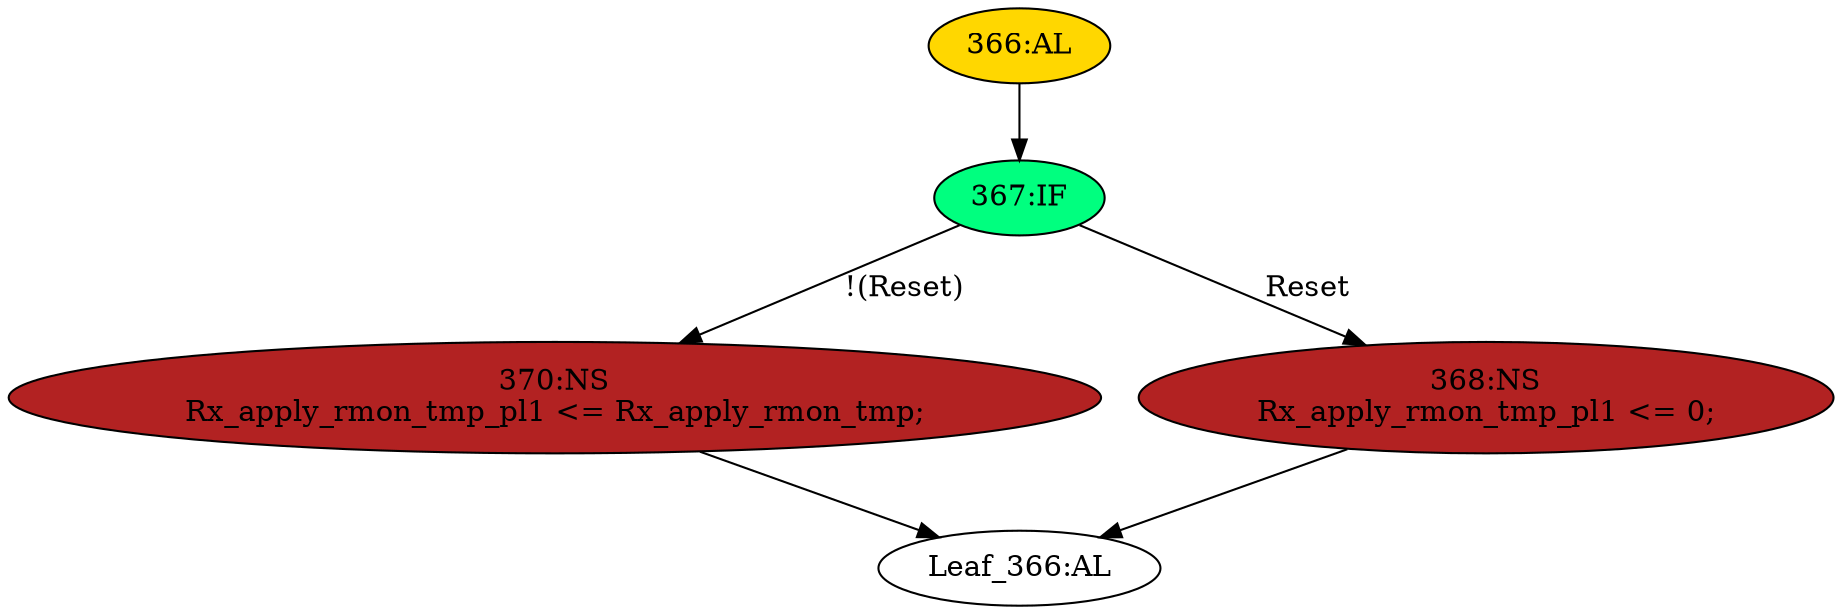 strict digraph "" {
	node [label="\N"];
	"Leaf_366:AL"	 [def_var="['Rx_apply_rmon_tmp_pl1']",
		label="Leaf_366:AL"];
	"366:AL"	 [ast="<pyverilog.vparser.ast.Always object at 0x7fbb47415410>",
		clk_sens=True,
		fillcolor=gold,
		label="366:AL",
		sens="['Clk', 'Reset']",
		statements="[]",
		style=filled,
		typ=Always,
		use_var="['Reset', 'Rx_apply_rmon_tmp']"];
	"367:IF"	 [ast="<pyverilog.vparser.ast.IfStatement object at 0x7fbb47415590>",
		fillcolor=springgreen,
		label="367:IF",
		statements="[]",
		style=filled,
		typ=IfStatement];
	"366:AL" -> "367:IF"	 [cond="[]",
		lineno=None];
	"370:NS"	 [ast="<pyverilog.vparser.ast.NonblockingSubstitution object at 0x7fbb474155d0>",
		fillcolor=firebrick,
		label="370:NS
Rx_apply_rmon_tmp_pl1 <= Rx_apply_rmon_tmp;",
		statements="[<pyverilog.vparser.ast.NonblockingSubstitution object at 0x7fbb474155d0>]",
		style=filled,
		typ=NonblockingSubstitution];
	"370:NS" -> "Leaf_366:AL"	 [cond="[]",
		lineno=None];
	"368:NS"	 [ast="<pyverilog.vparser.ast.NonblockingSubstitution object at 0x7fbb474156d0>",
		fillcolor=firebrick,
		label="368:NS
Rx_apply_rmon_tmp_pl1 <= 0;",
		statements="[<pyverilog.vparser.ast.NonblockingSubstitution object at 0x7fbb474156d0>]",
		style=filled,
		typ=NonblockingSubstitution];
	"368:NS" -> "Leaf_366:AL"	 [cond="[]",
		lineno=None];
	"367:IF" -> "370:NS"	 [cond="['Reset']",
		label="!(Reset)",
		lineno=367];
	"367:IF" -> "368:NS"	 [cond="['Reset']",
		label=Reset,
		lineno=367];
}
